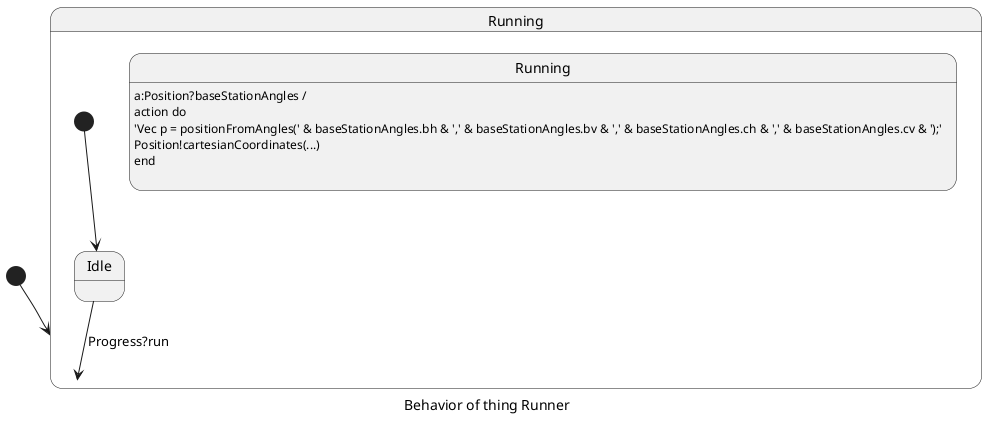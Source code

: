 @startuml
skinparam defaultTextAlignment left
caption Behavior of thing Runner
[*] --> Running
state Running{
state Idle{

Idle --> Running : Progress?run
}
state Running{
	Running : a:Position?baseStationAngles / \naction do \n'Vec p = positionFromAngles(' & baseStationAngles.bh & ',' & baseStationAngles.bv & ',' & baseStationAngles.ch & ',' & baseStationAngles.cv & ');'\nPosition!cartesianCoordinates(...)\nend\n
}
[*] --> Idle
}
@enduml
